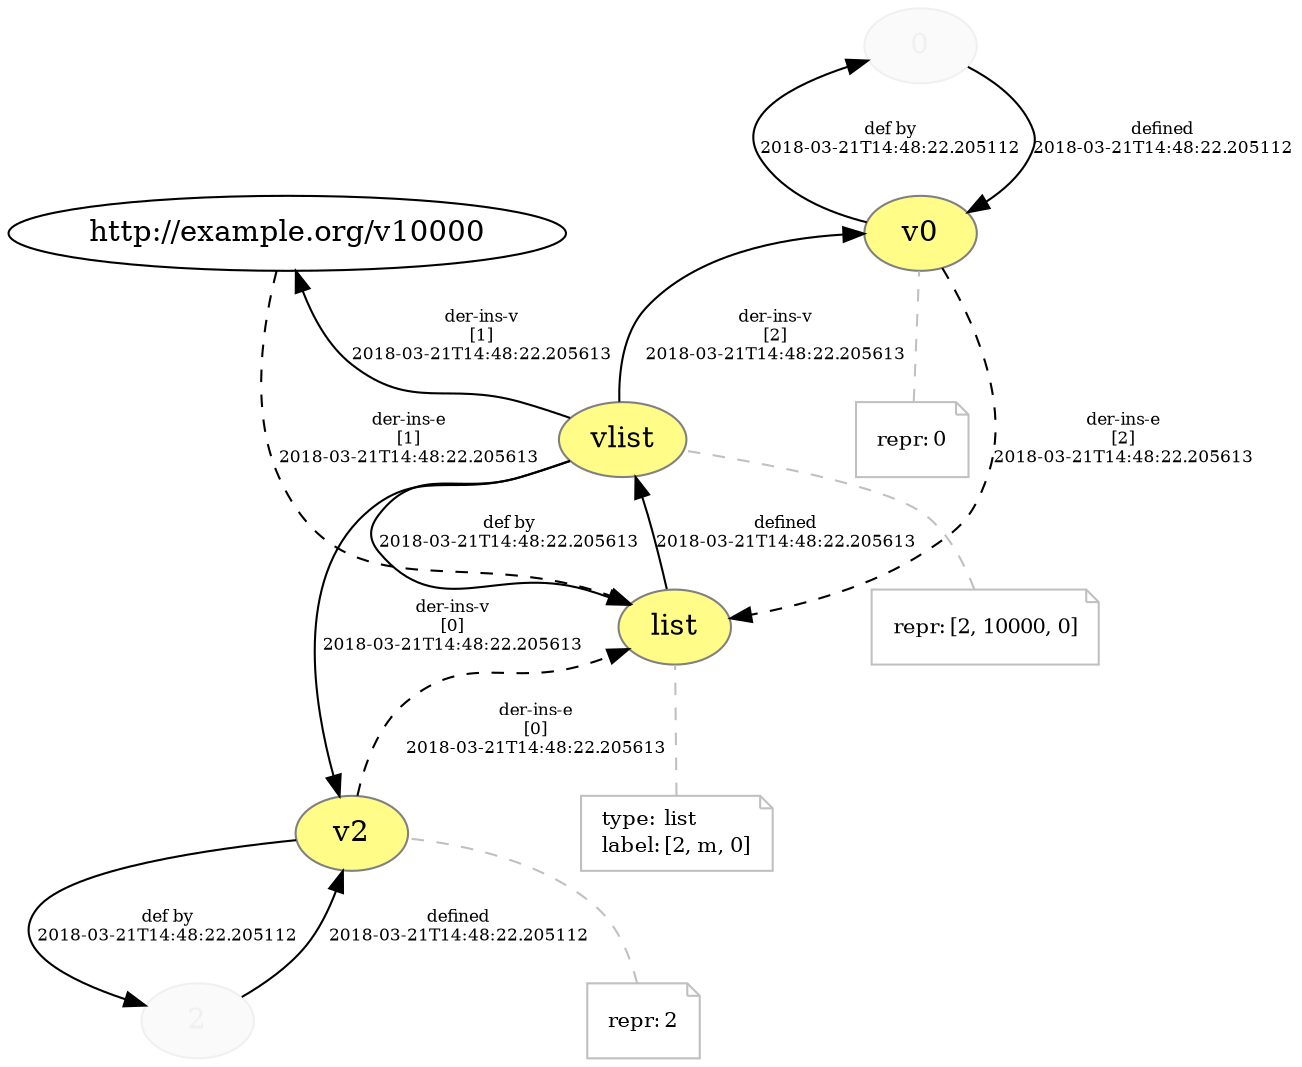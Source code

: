 digraph "PROV" { size="16,12"; rankdir="BT";
"http://example.org/2" [fillcolor="#FAFAFA",color="#F0F0F0",style="filled",fontcolor="#F0F0F0",label="2",URL="http://example.org/2"]
"http://example.org/v2" [fillcolor="#FFFC87",color="#808080",style="filled",label="v2",URL="http://example.org/v2"]
"-attrs0" [color="gray",shape="note",fontsize="10",fontcolor="black",label=<<TABLE cellpadding="0" border="0">
	<TR>
	    <TD align="left">repr:</TD>
	    <TD align="left">2</TD>
	</TR>
</TABLE>>]
"-attrs0" -> "http://example.org/v2" [color="gray",style="dashed",arrowhead="none"]
"http://example.org/2" -> "http://example.org/v2" [fontsize="8",distance="1.5",angle="60.0",rotation="20",label="defined
2018-03-21T14:48:22.205112"]
"http://example.org/v2" -> "http://example.org/2" [fontsize="8",distance="1.5",angle="60.0",rotation="20",label="def by
2018-03-21T14:48:22.205112"]
"http://example.org/0" [fillcolor="#FAFAFA",color="#F0F0F0",style="filled",fontcolor="#F0F0F0",label="0",URL="http://example.org/0"]
"http://example.org/v0" [fillcolor="#FFFC87",color="#808080",style="filled",label="v0",URL="http://example.org/v0"]
"-attrs1" [color="gray",shape="note",fontsize="10",fontcolor="black",label=<<TABLE cellpadding="0" border="0">
	<TR>
	    <TD align="left">repr:</TD>
	    <TD align="left">0</TD>
	</TR>
</TABLE>>]
"-attrs1" -> "http://example.org/v0" [color="gray",style="dashed",arrowhead="none"]
"http://example.org/0" -> "http://example.org/v0" [fontsize="8",distance="1.5",angle="60.0",rotation="20",label="defined
2018-03-21T14:48:22.205112"]
"http://example.org/v0" -> "http://example.org/0" [fontsize="8",distance="1.5",angle="60.0",rotation="20",label="def by
2018-03-21T14:48:22.205112"]
"http://example.org/list" [fillcolor="#FFFC87",color="#808080",style="filled",label="list",URL="http://example.org/list"]
"-attrs2" [color="gray",shape="note",fontsize="10",fontcolor="black",label=<<TABLE cellpadding="0" border="0">
	<TR>
	    <TD align="left">type:</TD>
	    <TD align="left">list</TD>
	</TR>
	<TR>
	    <TD align="left">label:</TD>
	    <TD align="left">[2, m, 0]</TD>
	</TR>
</TABLE>>]
"-attrs2" -> "http://example.org/list" [color="gray",style="dashed",arrowhead="none"]
"http://example.org/vlist" [fillcolor="#FFFC87",color="#808080",style="filled",label="vlist",URL="http://example.org/vlist"]
"-attrs3" [color="gray",shape="note",fontsize="10",fontcolor="black",label=<<TABLE cellpadding="0" border="0">
	<TR>
	    <TD align="left">repr:</TD>
	    <TD align="left">[2, 10000, 0]</TD>
	</TR>
</TABLE>>]
"-attrs3" -> "http://example.org/vlist" [color="gray",style="dashed",arrowhead="none"]
"http://example.org/vlist" -> "http://example.org/v2" [fontsize="8",distance="1.5",angle="60.0",rotation="20",label="der-ins-v
[0]
2018-03-21T14:48:22.205613"]
"http://example.org/v2" -> "http://example.org/list" [fontsize="8",distance="1.5",angle="60.0",rotation="20",label="der-ins-e
[0]
2018-03-21T14:48:22.205613",style="dashed"]
"http://example.org/vlist" -> "http://example.org/v10000" [fontsize="8",distance="1.5",angle="60.0",rotation="20",label="der-ins-v
[1]
2018-03-21T14:48:22.205613"]
"http://example.org/v10000" -> "http://example.org/list" [fontsize="8",distance="1.5",angle="60.0",rotation="20",label="der-ins-e
[1]
2018-03-21T14:48:22.205613",style="dashed"]
"http://example.org/vlist" -> "http://example.org/v0" [fontsize="8",distance="1.5",angle="60.0",rotation="20",label="der-ins-v
[2]
2018-03-21T14:48:22.205613"]
"http://example.org/v0" -> "http://example.org/list" [fontsize="8",distance="1.5",angle="60.0",rotation="20",label="der-ins-e
[2]
2018-03-21T14:48:22.205613",style="dashed"]
"http://example.org/list" -> "http://example.org/vlist" [fontsize="8",distance="1.5",angle="60.0",rotation="20",label="defined
2018-03-21T14:48:22.205613"]
"http://example.org/vlist" -> "http://example.org/list" [fontsize="8",distance="1.5",angle="60.0",rotation="20",label="def by
2018-03-21T14:48:22.205613"]
}